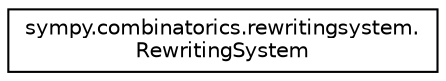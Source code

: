 digraph "Graphical Class Hierarchy"
{
 // LATEX_PDF_SIZE
  edge [fontname="Helvetica",fontsize="10",labelfontname="Helvetica",labelfontsize="10"];
  node [fontname="Helvetica",fontsize="10",shape=record];
  rankdir="LR";
  Node0 [label="sympy.combinatorics.rewritingsystem.\lRewritingSystem",height=0.2,width=0.4,color="black", fillcolor="white", style="filled",URL="$classsympy_1_1combinatorics_1_1rewritingsystem_1_1RewritingSystem.html",tooltip=" "];
}
